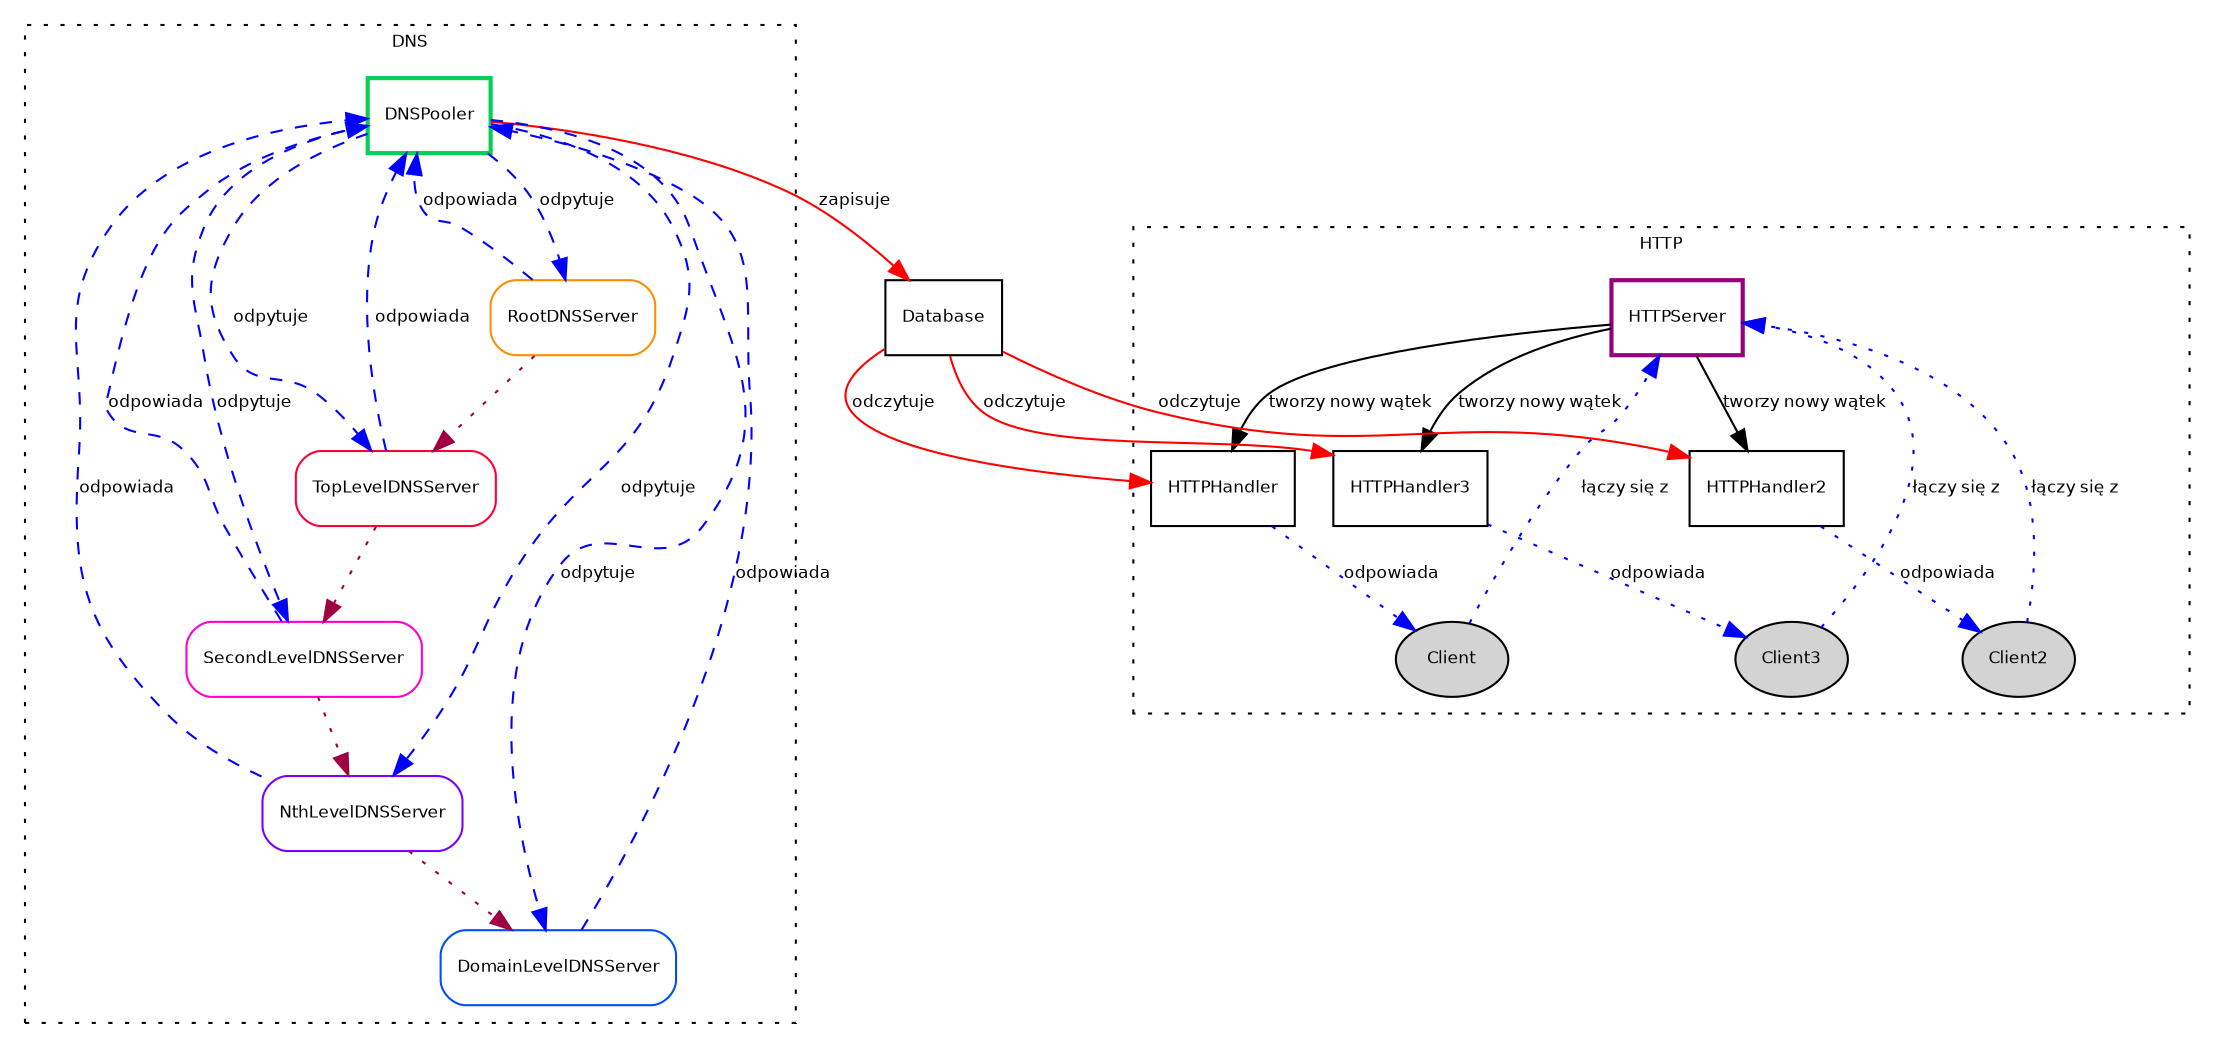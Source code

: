 digraph G {
        fontname = "Bitstream Vera Sans"
        fontsize = 8
        ordering=out
        overlap = scale;

        node [
                fontname = "Bitstream Vera Sans"
                fontsize = 8
                shape = "record"
                nodesep=5.0
        ]

        edge [
                fontname = "Bitstream Vera Sans"
                fontsize = 8
        ]

        HTTPServer [
                label = "{HTTPServer}"
                color = "#97007C"
                style = "bold"
        ]

        Database [
                label = "Database"
        ]

        Client[
                label = "Client"
                shape = "ellipse"
                style=filled
        ]

        HTTPHandler[
                label = "{HTTPHandler}"
        ]

        Client2[
                label = "Client2"
                style="dotted"
                shape = "ellipse"
                style=filled
        ]
        HTTPHandler2[
                label = "HTTPHandler2"
        ]
        Client3[
                label = "Client3"
                style="dotted"
                shape = "ellipse"
                style=filled
        ]
        HTTPHandler3[
                label = "HTTPHandler3"
        ]
        subgraph cluster_1 {
            label = "HTTP"
        graph[style=dotted];
        Client -> HTTPServer [label="łączy się z" style = "dotted",
               color="blue"]
        Client2 -> HTTPServer [label="łączy się z" style = "dotted",
        color="blue"]
        Client3 -> HTTPServer [label="łączy się z" style = "dotted",
        color="blue"]
        HTTPHandler2 -> Client2 [label="odpowiada" style = "dotted", color="blue"]
        HTTPHandler3 -> Client3 [label="odpowiada" style = "dotted", color="blue"]
        HTTPServer -> HTTPHandler2 [label = "tworzy nowy wątek"]
        HTTPHandler -> Client [label="odpowiada" style = "dotted", color="blue"]
        HTTPServer -> HTTPHandler [label = "tworzy nowy wątek"]
        HTTPServer -> HTTPHandler3 [label = "tworzy nowy wątek"]
        }
        Database -> HTTPHandler[label="odczytuje" style =
        "solid", color="red"]
        Database -> HTTPHandler2 [label="odczytuje" style =
        "solid", color="red"]
        Database -> HTTPHandler3 [label="odczytuje" style =
        "solid", color="red"]

        DNSPooler[
                label = "DNSPooler"
                style="solid"
                color="#08CD56"
                style = "bold"
        ]
        DNSPooler -> Database [label="zapisuje" style =
        "solid", color="red"]


        TopLevelDNSServer[
                label = "TopLevelDNSServer"
                style="solid"
                color="#FF0035"
                style = "rounded"
        ]
        RootDNSServer[
                label = "RootDNSServer"
                style="solid"
                color="#FF8D00"
                style = "rounded"
        ]
        SecondLevelDNSServer[
                label = "SecondLevelDNSServer"
                style="solid"
                color="#FF00CF"
                style = "rounded"
        ]
        NthLevelDNSServer[
                label = "NthLevelDNSServer"
                style="dashed"
                color="#7900FF"
                style = "rounded"
        ]
        DomainLevelDNSServer[
                label = "DomainLevelDNSServer"
                style="solid"
                color="#004EFF"
                style = "rounded"
        ]
        subgraph cluster_0 {
            label = "DNS"
        graph[style=dotted]
        RootDNSServer -> TopLevelDNSServer [style="dotted"
        color="#A00043"]
        TopLevelDNSServer -> SecondLevelDNSServer [style="dotted"
        color="#A00043"]
        SecondLevelDNSServer -> NthLevelDNSServer [style="dotted"
        color="#A00043"]
        NthLevelDNSServer -> DomainLevelDNSServer [style="dotted"
        color="#A00043"]
        DNSPooler -> RootDNSServer [label="odpytuje" style = "dashed", color="blue"]
        RootDNSServer -> DNSPooler [label="odpowiada" style = "dashed", color="blue"]
        DNSPooler -> TopLevelDNSServer [label="odpytuje" style = "dashed", color="blue"]
        TopLevelDNSServer -> DNSPooler [label="odpowiada" style = "dashed", color="blue"]
        DNSPooler -> SecondLevelDNSServer [label="odpytuje" style = "dashed", color="blue"]
        SecondLevelDNSServer -> DNSPooler [label="odpowiada" style = "dashed", color="blue"]
        DNSPooler -> NthLevelDNSServer [label="odpytuje" style = "dashed", color="blue"]
        NthLevelDNSServer -> DNSPooler [label="odpowiada" style = "dashed", color="blue"]
        DNSPooler -> DomainLevelDNSServer [label="odpytuje" style = "dashed", color="blue"]
        DomainLevelDNSServer -> DNSPooler [label="odpowiada" style = "dashed" color="blue"]
        }
}

